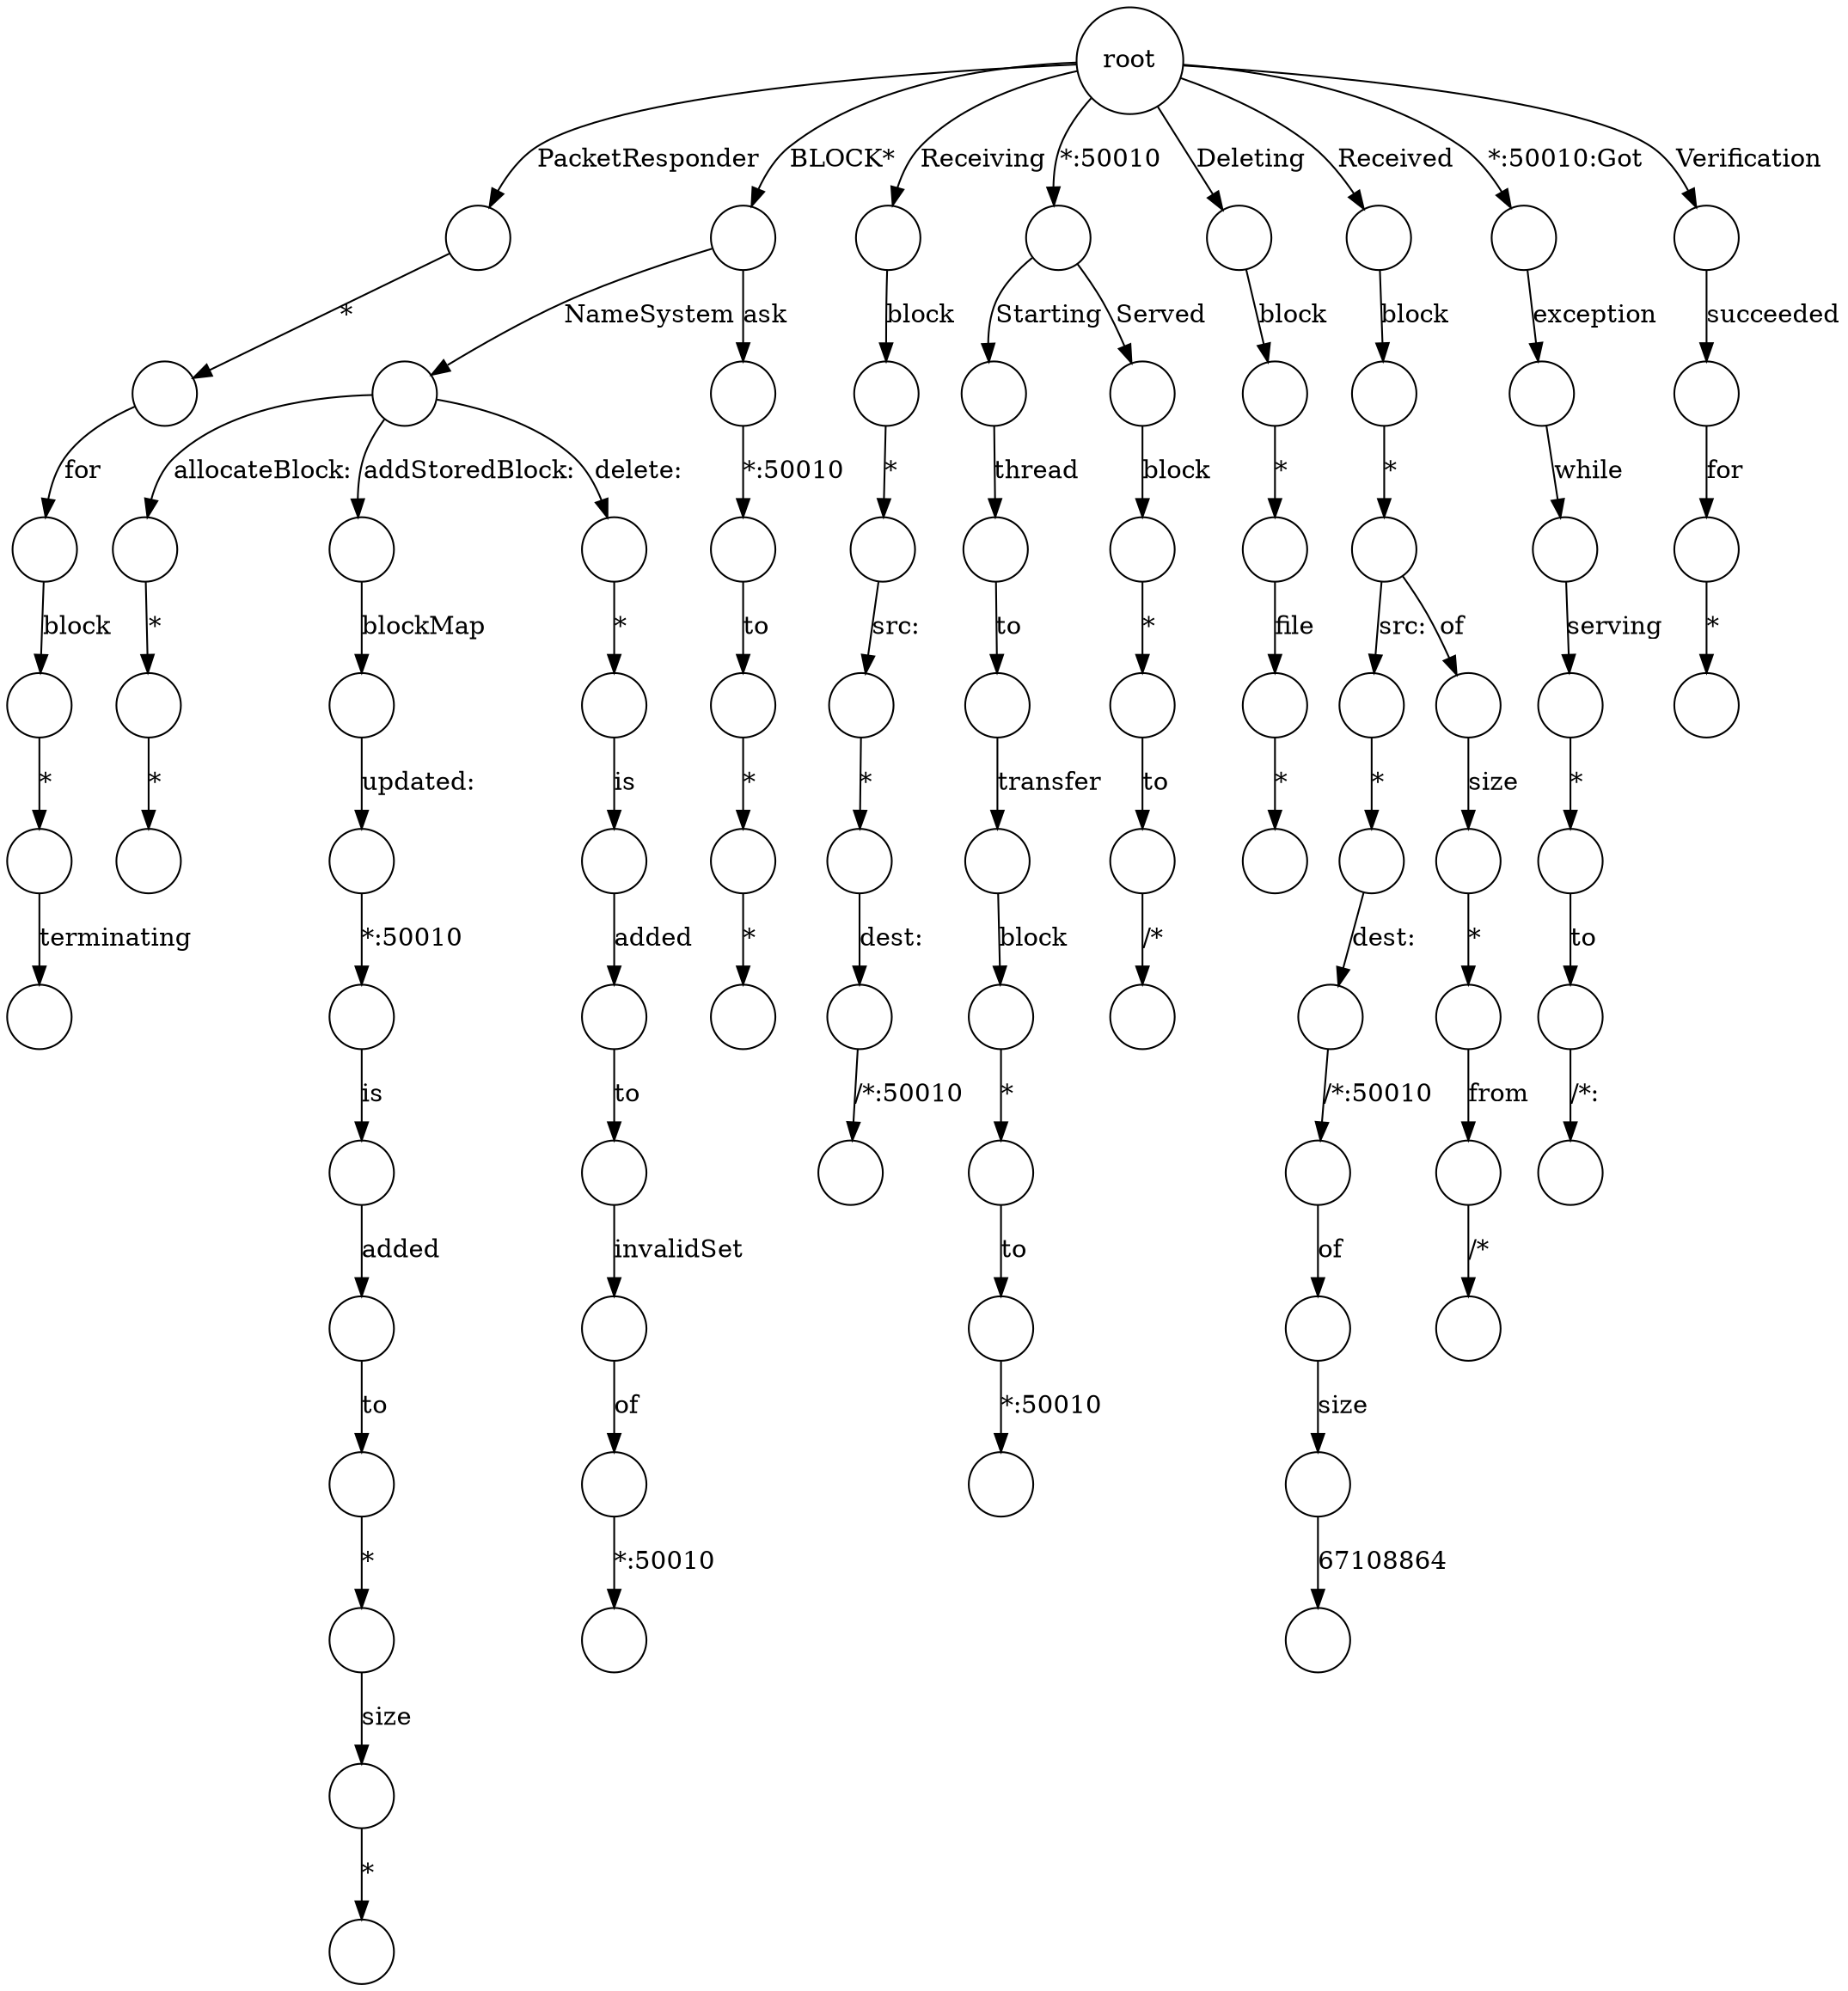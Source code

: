 // The visualization of prefix tree 2018-09-21
strict digraph {
	N_0 [label=root shape=circle]
	N_1 [label="" shape=circle]
	N_0 -> N_1 [label=PacketResponder]
	N_2 [label="" shape=circle]
	N_1 -> N_2 [label="*"]
	N_3 [label="" shape=circle]
	N_2 -> N_3 [label=for]
	N_4 [label="" shape=circle]
	N_3 -> N_4 [label=block]
	N_5 [label="" shape=circle]
	N_4 -> N_5 [label="*"]
	N_6 [label="" shape=circle]
	N_5 -> N_6 [label=terminating]
	N_7 [label="" shape=circle]
	N_0 -> N_7 [label="BLOCK*"]
	N_8 [label="" shape=circle]
	N_7 -> N_8 [label=NameSystem]
	N_9 [label="" shape=circle]
	N_8 -> N_9 [label="allocateBlock:"]
	N_10 [label="" shape=circle]
	N_9 -> N_10 [label="*"]
	N_11 [label="" shape=circle]
	N_10 -> N_11 [label="*"]
	N_12 [label="" shape=circle]
	N_8 -> N_12 [label="addStoredBlock:"]
	N_13 [label="" shape=circle]
	N_12 -> N_13 [label=blockMap]
	N_14 [label="" shape=circle]
	N_13 -> N_14 [label="updated:"]
	N_15 [label="" shape=circle]
	N_14 -> N_15 [label="*:50010"]
	N_16 [label="" shape=circle]
	N_15 -> N_16 [label=is]
	N_17 [label="" shape=circle]
	N_16 -> N_17 [label=added]
	N_18 [label="" shape=circle]
	N_17 -> N_18 [label=to]
	N_19 [label="" shape=circle]
	N_18 -> N_19 [label="*"]
	N_20 [label="" shape=circle]
	N_19 -> N_20 [label=size]
	N_21 [label="" shape=circle]
	N_20 -> N_21 [label="*"]
	N_22 [label="" shape=circle]
	N_8 -> N_22 [label="delete:"]
	N_23 [label="" shape=circle]
	N_22 -> N_23 [label="*"]
	N_24 [label="" shape=circle]
	N_23 -> N_24 [label=is]
	N_25 [label="" shape=circle]
	N_24 -> N_25 [label=added]
	N_26 [label="" shape=circle]
	N_25 -> N_26 [label=to]
	N_27 [label="" shape=circle]
	N_26 -> N_27 [label=invalidSet]
	N_28 [label="" shape=circle]
	N_27 -> N_28 [label=of]
	N_29 [label="" shape=circle]
	N_28 -> N_29 [label="*:50010"]
	N_30 [label="" shape=circle]
	N_7 -> N_30 [label=ask]
	N_31 [label="" shape=circle]
	N_30 -> N_31 [label="*:50010"]
	N_32 [label="" shape=circle]
	N_31 -> N_32 [label=to]
	N_33 [label="" shape=circle]
	N_32 -> N_33 [label="*"]
	N_34 [label="" shape=circle]
	N_33 -> N_34 [label="*"]
	N_35 [label="" shape=circle]
	N_0 -> N_35 [label=Receiving]
	N_36 [label="" shape=circle]
	N_35 -> N_36 [label=block]
	N_37 [label="" shape=circle]
	N_36 -> N_37 [label="*"]
	N_38 [label="" shape=circle]
	N_37 -> N_38 [label="src:"]
	N_39 [label="" shape=circle]
	N_38 -> N_39 [label="*"]
	N_40 [label="" shape=circle]
	N_39 -> N_40 [label="dest:"]
	N_41 [label="" shape=circle]
	N_40 -> N_41 [label="/*:50010"]
	N_42 [label="" shape=circle]
	N_0 -> N_42 [label="*:50010"]
	N_43 [label="" shape=circle]
	N_42 -> N_43 [label=Starting]
	N_44 [label="" shape=circle]
	N_43 -> N_44 [label=thread]
	N_45 [label="" shape=circle]
	N_44 -> N_45 [label=to]
	N_46 [label="" shape=circle]
	N_45 -> N_46 [label=transfer]
	N_47 [label="" shape=circle]
	N_46 -> N_47 [label=block]
	N_48 [label="" shape=circle]
	N_47 -> N_48 [label="*"]
	N_49 [label="" shape=circle]
	N_48 -> N_49 [label=to]
	N_50 [label="" shape=circle]
	N_49 -> N_50 [label="*:50010"]
	N_51 [label="" shape=circle]
	N_42 -> N_51 [label=Served]
	N_52 [label="" shape=circle]
	N_51 -> N_52 [label=block]
	N_53 [label="" shape=circle]
	N_52 -> N_53 [label="*"]
	N_54 [label="" shape=circle]
	N_53 -> N_54 [label=to]
	N_55 [label="" shape=circle]
	N_54 -> N_55 [label="/*"]
	N_56 [label="" shape=circle]
	N_0 -> N_56 [label=Deleting]
	N_57 [label="" shape=circle]
	N_56 -> N_57 [label=block]
	N_58 [label="" shape=circle]
	N_57 -> N_58 [label="*"]
	N_59 [label="" shape=circle]
	N_58 -> N_59 [label=file]
	N_60 [label="" shape=circle]
	N_59 -> N_60 [label="*"]
	N_61 [label="" shape=circle]
	N_0 -> N_61 [label=Received]
	N_62 [label="" shape=circle]
	N_61 -> N_62 [label=block]
	N_63 [label="" shape=circle]
	N_62 -> N_63 [label="*"]
	N_64 [label="" shape=circle]
	N_63 -> N_64 [label="src:"]
	N_65 [label="" shape=circle]
	N_64 -> N_65 [label="*"]
	N_66 [label="" shape=circle]
	N_65 -> N_66 [label="dest:"]
	N_67 [label="" shape=circle]
	N_66 -> N_67 [label="/*:50010"]
	N_68 [label="" shape=circle]
	N_67 -> N_68 [label=of]
	N_69 [label="" shape=circle]
	N_68 -> N_69 [label=size]
	N_70 [label="" shape=circle]
	N_69 -> N_70 [label=67108864]
	N_71 [label="" shape=circle]
	N_63 -> N_71 [label=of]
	N_72 [label="" shape=circle]
	N_71 -> N_72 [label=size]
	N_73 [label="" shape=circle]
	N_72 -> N_73 [label="*"]
	N_74 [label="" shape=circle]
	N_73 -> N_74 [label=from]
	N_75 [label="" shape=circle]
	N_74 -> N_75 [label="/*"]
	N_76 [label="" shape=circle]
	N_0 -> N_76 [label="*:50010:Got"]
	N_77 [label="" shape=circle]
	N_76 -> N_77 [label=exception]
	N_78 [label="" shape=circle]
	N_77 -> N_78 [label=while]
	N_79 [label="" shape=circle]
	N_78 -> N_79 [label=serving]
	N_80 [label="" shape=circle]
	N_79 -> N_80 [label="*"]
	N_81 [label="" shape=circle]
	N_80 -> N_81 [label=to]
	N_82 [label="" shape=circle]
	N_81 -> N_82 [label="/*:"]
	N_83 [label="" shape=circle]
	N_0 -> N_83 [label=Verification]
	N_84 [label="" shape=circle]
	N_83 -> N_84 [label=succeeded]
	N_85 [label="" shape=circle]
	N_84 -> N_85 [label=for]
	N_86 [label="" shape=circle]
	N_85 -> N_86 [label="*"]
}
